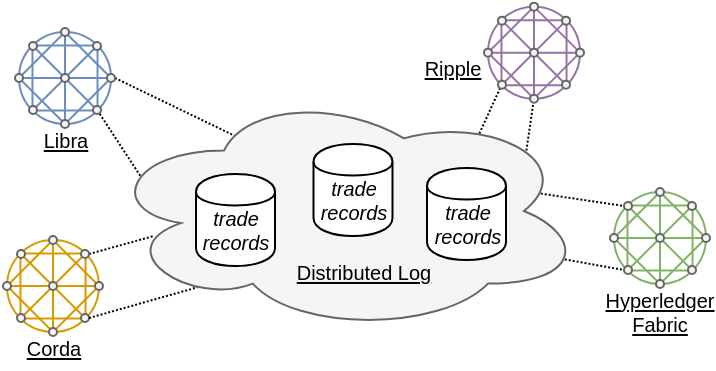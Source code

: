 <mxfile version="13.0.9" type="device"><diagram id="akWa7xAYY-gDuIiOzrP-" name="Page-1"><mxGraphModel dx="574" dy="328" grid="1" gridSize="10" guides="1" tooltips="1" connect="1" arrows="1" fold="1" page="0" pageScale="1" pageWidth="827" pageHeight="1169" math="0" shadow="0"><root><mxCell id="0"/><mxCell id="1" parent="0"/><mxCell id="2" value="" style="endArrow=none;dashed=1;html=1;dashPattern=1 1;strokeColor=#000000;strokeWidth=1;fontSize=10;exitX=0.96;exitY=0.7;exitDx=0;exitDy=0;entryX=0;entryY=0.5;entryDx=0;entryDy=0;exitPerimeter=0;" parent="1" source="ojfOM7kxDfYUV0vKrnOE-129" target="128" edge="1"><mxGeometry width="50" height="50" relative="1" as="geometry"><mxPoint x="406" y="402" as="sourcePoint"/><mxPoint x="452" y="401" as="targetPoint"/></mxGeometry></mxCell><mxCell id="3" value="" style="endArrow=none;dashed=1;html=1;dashPattern=1 1;strokeColor=#000000;strokeWidth=1;fontSize=10;exitX=0.91;exitY=0.428;exitDx=0;exitDy=0;entryX=0;entryY=0.5;entryDx=0;entryDy=0;exitPerimeter=0;" parent="1" source="ojfOM7kxDfYUV0vKrnOE-129" target="125" edge="1"><mxGeometry width="50" height="50" relative="1" as="geometry"><mxPoint x="391" y="367" as="sourcePoint"/><mxPoint x="452" y="351" as="targetPoint"/></mxGeometry></mxCell><mxCell id="4" value="" style="endArrow=none;dashed=1;html=1;dashPattern=1 1;strokeColor=#000000;strokeWidth=1;fontSize=10;exitX=0.88;exitY=0.25;exitDx=0;exitDy=0;entryX=0.5;entryY=1;entryDx=0;entryDy=0;exitPerimeter=0;" parent="1" source="ojfOM7kxDfYUV0vKrnOE-129" target="82" edge="1"><mxGeometry width="50" height="50" relative="1" as="geometry"><mxPoint x="402.828" y="345.502" as="sourcePoint"/><mxPoint x="425" y="332.33" as="targetPoint"/></mxGeometry></mxCell><mxCell id="5" value="" style="endArrow=none;dashed=1;html=1;dashPattern=1 1;strokeColor=#000000;strokeWidth=1;fontSize=10;entryX=0;entryY=1;entryDx=0;entryDy=0;exitX=0.782;exitY=0.18;exitDx=0;exitDy=0;exitPerimeter=0;" parent="1" source="ojfOM7kxDfYUV0vKrnOE-129" target="82" edge="1"><mxGeometry width="50" height="50" relative="1" as="geometry"><mxPoint x="365" y="329.33" as="sourcePoint"/><mxPoint x="379" y="288.33" as="targetPoint"/></mxGeometry></mxCell><mxCell id="6" value="" style="endArrow=none;dashed=1;html=1;dashPattern=1 1;strokeColor=#000000;strokeWidth=1;fontSize=10;exitX=1;exitY=0.5;exitDx=0;exitDy=0;entryX=0.273;entryY=0.19;entryDx=0;entryDy=0;entryPerimeter=0;" parent="1" source="73" target="ojfOM7kxDfYUV0vKrnOE-129" edge="1"><mxGeometry width="50" height="50" relative="1" as="geometry"><mxPoint x="184.5" y="315" as="sourcePoint"/><mxPoint x="226.672" y="328.172" as="targetPoint"/></mxGeometry></mxCell><mxCell id="7" value="" style="endArrow=none;dashed=1;html=1;dashPattern=1 1;strokeColor=#000000;strokeWidth=1;fontSize=10;exitX=1;exitY=1;exitDx=0;exitDy=0;entryX=0.079;entryY=0.365;entryDx=0;entryDy=0;entryPerimeter=0;" parent="1" source="58" target="ojfOM7kxDfYUV0vKrnOE-129" edge="1"><mxGeometry width="50" height="50" relative="1" as="geometry"><mxPoint x="184.5" y="315" as="sourcePoint"/><mxPoint x="211.672" y="363.172" as="targetPoint"/></mxGeometry></mxCell><mxCell id="8" value="" style="endArrow=none;dashed=1;html=1;dashPattern=1 1;strokeColor=#000000;strokeWidth=1;fontSize=10;entryX=0.096;entryY=0.669;entryDx=0;entryDy=0;exitX=1;exitY=0.5;exitDx=0;exitDy=0;entryPerimeter=0;" parent="1" source="54" edge="1"><mxGeometry width="50" height="50" relative="1" as="geometry"><mxPoint x="186.5" y="386" as="sourcePoint"/><mxPoint x="205.04" y="384.949" as="targetPoint"/></mxGeometry></mxCell><mxCell id="33" value="" style="ellipse;whiteSpace=wrap;html=1;aspect=fixed;strokeColor=#d79b00;strokeWidth=1;fillColor=none;" parent="1" vertex="1"><mxGeometry x="131.5" y="387" width="46" height="46" as="geometry"/></mxCell><mxCell id="34" value="" style="endArrow=none;html=1;entryX=0;entryY=0;entryDx=0;entryDy=0;exitX=0;exitY=1;exitDx=0;exitDy=0;strokeColor=#d79b00;strokeWidth=1;fillColor=#ffe6cc;" parent="1" source="33" target="33" edge="1"><mxGeometry width="50" height="50" relative="1" as="geometry"><mxPoint x="81.5" y="487" as="sourcePoint"/><mxPoint x="131.5" y="437" as="targetPoint"/></mxGeometry></mxCell><mxCell id="35" value="" style="endArrow=none;html=1;entryX=1;entryY=1;entryDx=0;entryDy=0;exitX=0;exitY=1;exitDx=0;exitDy=0;strokeColor=#d79b00;strokeWidth=1;fillColor=#ffe6cc;" parent="1" source="33" target="33" edge="1"><mxGeometry width="50" height="50" relative="1" as="geometry"><mxPoint x="101.5" y="587" as="sourcePoint"/><mxPoint x="151.5" y="537" as="targetPoint"/></mxGeometry></mxCell><mxCell id="36" value="" style="endArrow=none;html=1;entryX=0;entryY=0;entryDx=0;entryDy=0;exitX=1;exitY=0;exitDx=0;exitDy=0;strokeColor=#d79b00;strokeWidth=1;fillColor=#ffe6cc;" parent="1" source="33" target="33" edge="1"><mxGeometry width="50" height="50" relative="1" as="geometry"><mxPoint x="131.5" y="387" as="sourcePoint"/><mxPoint x="181.5" y="337" as="targetPoint"/></mxGeometry></mxCell><mxCell id="37" value="" style="endArrow=none;html=1;entryX=1;entryY=1;entryDx=0;entryDy=0;exitX=1;exitY=0;exitDx=0;exitDy=0;strokeColor=#d79b00;strokeWidth=1;fillColor=#ffe6cc;" parent="1" source="33" target="33" edge="1"><mxGeometry width="50" height="50" relative="1" as="geometry"><mxPoint x="278.069" y="420.431" as="sourcePoint"/><mxPoint x="164.931" y="420.431" as="targetPoint"/></mxGeometry></mxCell><mxCell id="38" value="" style="endArrow=none;html=1;strokeWidth=1;entryX=0;entryY=0;entryDx=0;entryDy=0;exitX=1;exitY=1;exitDx=0;exitDy=0;strokeColor=#d79b00;fillColor=#ffe6cc;" parent="1" source="33" target="33" edge="1"><mxGeometry width="50" height="50" relative="1" as="geometry"><mxPoint x="41.5" y="537" as="sourcePoint"/><mxPoint x="91.5" y="487" as="targetPoint"/></mxGeometry></mxCell><mxCell id="39" value="" style="endArrow=none;html=1;strokeWidth=1;exitX=0;exitY=1;exitDx=0;exitDy=0;entryX=1;entryY=0;entryDx=0;entryDy=0;strokeColor=#d79b00;fillColor=#ffe6cc;" parent="1" source="51" target="33" edge="1"><mxGeometry width="50" height="50" relative="1" as="geometry"><mxPoint x="101.5" y="547" as="sourcePoint"/><mxPoint x="371.5" y="437" as="targetPoint"/></mxGeometry></mxCell><mxCell id="40" value="" style="endArrow=none;html=1;strokeColor=#d79b00;strokeWidth=1;exitX=0.5;exitY=1;exitDx=0;exitDy=0;entryX=0;entryY=0.5;entryDx=0;entryDy=0;fillColor=#ffe6cc;" parent="1" source="33" target="33" edge="1"><mxGeometry width="50" height="50" relative="1" as="geometry"><mxPoint x="31.5" y="507" as="sourcePoint"/><mxPoint x="81.5" y="457" as="targetPoint"/></mxGeometry></mxCell><mxCell id="41" value="" style="endArrow=none;html=1;strokeColor=#d79b00;strokeWidth=1;exitX=0.5;exitY=1;exitDx=0;exitDy=0;entryX=1;entryY=0.5;entryDx=0;entryDy=0;fillColor=#ffe6cc;" parent="1" source="33" target="33" edge="1"><mxGeometry width="50" height="50" relative="1" as="geometry"><mxPoint x="271.5" y="587" as="sourcePoint"/><mxPoint x="321.5" y="537" as="targetPoint"/></mxGeometry></mxCell><mxCell id="42" value="" style="endArrow=none;html=1;strokeColor=#d79b00;strokeWidth=1;exitX=0.5;exitY=0;exitDx=0;exitDy=0;entryX=1;entryY=0.5;entryDx=0;entryDy=0;fillColor=#ffe6cc;" parent="1" source="33" target="33" edge="1"><mxGeometry width="50" height="50" relative="1" as="geometry"><mxPoint x="331.5" y="457" as="sourcePoint"/><mxPoint x="381.5" y="407" as="targetPoint"/></mxGeometry></mxCell><mxCell id="43" value="" style="endArrow=none;html=1;strokeColor=#d79b00;strokeWidth=1;entryX=0.5;entryY=0;entryDx=0;entryDy=0;exitX=0;exitY=0.5;exitDx=0;exitDy=0;fillColor=#ffe6cc;" parent="1" source="33" target="33" edge="1"><mxGeometry width="50" height="50" relative="1" as="geometry"><mxPoint x="161.5" y="377" as="sourcePoint"/><mxPoint x="391.5" y="447" as="targetPoint"/></mxGeometry></mxCell><mxCell id="44" value="" style="endArrow=none;html=1;strokeColor=#d79b00;strokeWidth=1;entryX=0.5;entryY=0;entryDx=0;entryDy=0;exitX=0.5;exitY=1;exitDx=0;exitDy=0;fillColor=#ffe6cc;" parent="1" source="33" target="33" edge="1"><mxGeometry width="50" height="50" relative="1" as="geometry"><mxPoint x="211.5" y="547" as="sourcePoint"/><mxPoint x="211.5" y="384" as="targetPoint"/></mxGeometry></mxCell><mxCell id="45" value="" style="endArrow=none;html=1;strokeColor=#d79b00;strokeWidth=1;exitX=0;exitY=0.5;exitDx=0;exitDy=0;entryX=1;entryY=0.5;entryDx=0;entryDy=0;fillColor=#ffe6cc;" parent="1" source="33" target="33" edge="1"><mxGeometry width="50" height="50" relative="1" as="geometry"><mxPoint x="131.5" y="437" as="sourcePoint"/><mxPoint x="185.5" y="437" as="targetPoint"/></mxGeometry></mxCell><mxCell id="46" value="" style="ellipse;whiteSpace=wrap;html=1;aspect=fixed;strokeColor=#666666;strokeWidth=1;fillColor=#f5f5f5;fontSize=10;fontColor=#333333;" parent="1" vertex="1"><mxGeometry x="129.5" y="408" width="4" height="4" as="geometry"/></mxCell><mxCell id="47" value="" style="ellipse;whiteSpace=wrap;html=1;aspect=fixed;strokeColor=#666666;strokeWidth=1;fillColor=#f5f5f5;fontSize=10;fontColor=#333333;" parent="1" vertex="1"><mxGeometry x="152.5" y="431" width="4" height="4" as="geometry"/></mxCell><mxCell id="48" value="" style="ellipse;whiteSpace=wrap;html=1;aspect=fixed;strokeColor=#666666;strokeWidth=1;fillColor=#f5f5f5;fontSize=10;fontColor=#333333;" parent="1" vertex="1"><mxGeometry x="175.5" y="408" width="4" height="4" as="geometry"/></mxCell><mxCell id="49" value="" style="ellipse;whiteSpace=wrap;html=1;aspect=fixed;strokeColor=#666666;strokeWidth=1;fillColor=#f5f5f5;fontSize=10;fontColor=#333333;" parent="1" vertex="1"><mxGeometry x="168.5" y="424" width="4" height="4" as="geometry"/></mxCell><mxCell id="50" value="" style="endArrow=none;html=1;strokeWidth=1;exitX=0;exitY=1;exitDx=0;exitDy=0;entryX=1;entryY=0;entryDx=0;entryDy=0;strokeColor=#d79b00;fillColor=#ffe6cc;" parent="1" source="33" target="51" edge="1"><mxGeometry width="50" height="50" relative="1" as="geometry"><mxPoint x="138.237" y="426.263" as="sourcePoint"/><mxPoint x="170.763" y="393.737" as="targetPoint"/></mxGeometry></mxCell><mxCell id="51" value="" style="ellipse;whiteSpace=wrap;html=1;aspect=fixed;strokeColor=#666666;strokeWidth=1;fillColor=#f5f5f5;fontSize=10;fontColor=#333333;" parent="1" vertex="1"><mxGeometry x="152.5" y="408" width="4" height="4" as="geometry"/></mxCell><mxCell id="52" value="" style="ellipse;whiteSpace=wrap;html=1;aspect=fixed;strokeColor=#666666;strokeWidth=1;fillColor=#f5f5f5;fontSize=10;fontColor=#333333;" parent="1" vertex="1"><mxGeometry x="136.5" y="392" width="4" height="4" as="geometry"/></mxCell><mxCell id="53" value="" style="ellipse;whiteSpace=wrap;html=1;aspect=fixed;strokeColor=#666666;strokeWidth=1;fillColor=#f5f5f5;fontSize=10;fontColor=#333333;" parent="1" vertex="1"><mxGeometry x="152.5" y="385" width="4" height="4" as="geometry"/></mxCell><mxCell id="54" value="" style="ellipse;whiteSpace=wrap;html=1;aspect=fixed;strokeColor=#666666;strokeWidth=1;fillColor=#f5f5f5;fontSize=10;fontColor=#333333;" parent="1" vertex="1"><mxGeometry x="168.5" y="392" width="4" height="4" as="geometry"/></mxCell><mxCell id="55" value="" style="ellipse;whiteSpace=wrap;html=1;aspect=fixed;strokeColor=#666666;strokeWidth=1;fillColor=#f5f5f5;fontSize=10;fontColor=#333333;" parent="1" vertex="1"><mxGeometry x="136.5" y="424" width="4" height="4" as="geometry"/></mxCell><mxCell id="56" value="" style="endArrow=none;dashed=1;html=1;strokeColor=#000000;strokeWidth=1;fontSize=10;exitX=1;exitY=0.5;exitDx=0;exitDy=0;entryX=0.195;entryY=0.815;entryDx=0;entryDy=0;dashPattern=1 1;entryPerimeter=0;" parent="1" source="49" target="ojfOM7kxDfYUV0vKrnOE-129" edge="1"><mxGeometry width="50" height="50" relative="1" as="geometry"><mxPoint x="184.5" y="467" as="sourcePoint"/><mxPoint x="225.5" y="423" as="targetPoint"/></mxGeometry></mxCell><mxCell id="57" value="Corda" style="text;html=1;strokeColor=none;fillColor=none;align=center;verticalAlign=middle;whiteSpace=wrap;rounded=0;fontSize=10;fontStyle=4" parent="1" vertex="1"><mxGeometry x="128.5" y="431" width="52" height="20" as="geometry"/></mxCell><mxCell id="58" value="" style="ellipse;whiteSpace=wrap;html=1;aspect=fixed;strokeColor=#6c8ebf;strokeWidth=1;fillColor=none;" parent="1" vertex="1"><mxGeometry x="137.5" y="283" width="46" height="46" as="geometry"/></mxCell><mxCell id="59" value="" style="endArrow=none;html=1;entryX=0;entryY=0;entryDx=0;entryDy=0;exitX=0;exitY=1;exitDx=0;exitDy=0;strokeColor=#6c8ebf;strokeWidth=1;fillColor=#dae8fc;" parent="1" source="58" target="58" edge="1"><mxGeometry width="50" height="50" relative="1" as="geometry"><mxPoint x="87.5" y="383" as="sourcePoint"/><mxPoint x="137.5" y="333" as="targetPoint"/></mxGeometry></mxCell><mxCell id="60" value="" style="endArrow=none;html=1;entryX=1;entryY=1;entryDx=0;entryDy=0;exitX=0;exitY=1;exitDx=0;exitDy=0;strokeColor=#6c8ebf;strokeWidth=1;fillColor=#dae8fc;" parent="1" source="58" target="58" edge="1"><mxGeometry width="50" height="50" relative="1" as="geometry"><mxPoint x="107.5" y="483" as="sourcePoint"/><mxPoint x="157.5" y="433" as="targetPoint"/></mxGeometry></mxCell><mxCell id="61" value="" style="endArrow=none;html=1;entryX=0;entryY=0;entryDx=0;entryDy=0;exitX=1;exitY=0;exitDx=0;exitDy=0;strokeColor=#6c8ebf;strokeWidth=1;fillColor=#dae8fc;" parent="1" source="58" target="58" edge="1"><mxGeometry width="50" height="50" relative="1" as="geometry"><mxPoint x="137.5" y="283" as="sourcePoint"/><mxPoint x="187.5" y="233" as="targetPoint"/></mxGeometry></mxCell><mxCell id="62" value="" style="endArrow=none;html=1;entryX=1;entryY=1;entryDx=0;entryDy=0;exitX=1;exitY=0;exitDx=0;exitDy=0;strokeColor=#6c8ebf;strokeWidth=1;fillColor=#dae8fc;" parent="1" source="58" target="58" edge="1"><mxGeometry width="50" height="50" relative="1" as="geometry"><mxPoint x="284.069" y="316.431" as="sourcePoint"/><mxPoint x="170.931" y="316.431" as="targetPoint"/></mxGeometry></mxCell><mxCell id="63" value="" style="endArrow=none;html=1;strokeWidth=1;entryX=0;entryY=0;entryDx=0;entryDy=0;exitX=1;exitY=1;exitDx=0;exitDy=0;strokeColor=#6c8ebf;fillColor=#dae8fc;" parent="1" source="58" target="58" edge="1"><mxGeometry width="50" height="50" relative="1" as="geometry"><mxPoint x="47.5" y="433" as="sourcePoint"/><mxPoint x="97.5" y="383" as="targetPoint"/></mxGeometry></mxCell><mxCell id="64" value="" style="endArrow=none;html=1;strokeWidth=1;exitX=0;exitY=1;exitDx=0;exitDy=0;entryX=1;entryY=0;entryDx=0;entryDy=0;strokeColor=#6c8ebf;fillColor=#dae8fc;" parent="1" source="76" target="58" edge="1"><mxGeometry width="50" height="50" relative="1" as="geometry"><mxPoint x="107.5" y="443" as="sourcePoint"/><mxPoint x="377.5" y="333" as="targetPoint"/></mxGeometry></mxCell><mxCell id="65" value="" style="endArrow=none;html=1;strokeColor=#6c8ebf;strokeWidth=1;exitX=0.5;exitY=1;exitDx=0;exitDy=0;entryX=0;entryY=0.5;entryDx=0;entryDy=0;fillColor=#dae8fc;" parent="1" source="58" target="58" edge="1"><mxGeometry width="50" height="50" relative="1" as="geometry"><mxPoint x="37.5" y="403" as="sourcePoint"/><mxPoint x="87.5" y="353" as="targetPoint"/></mxGeometry></mxCell><mxCell id="66" value="" style="endArrow=none;html=1;strokeColor=#6c8ebf;strokeWidth=1;exitX=0.5;exitY=1;exitDx=0;exitDy=0;entryX=1;entryY=0.5;entryDx=0;entryDy=0;fillColor=#dae8fc;" parent="1" source="58" target="58" edge="1"><mxGeometry width="50" height="50" relative="1" as="geometry"><mxPoint x="277.5" y="483" as="sourcePoint"/><mxPoint x="327.5" y="433" as="targetPoint"/></mxGeometry></mxCell><mxCell id="67" value="" style="endArrow=none;html=1;strokeColor=#6c8ebf;strokeWidth=1;exitX=0.5;exitY=0;exitDx=0;exitDy=0;entryX=1;entryY=0.5;entryDx=0;entryDy=0;fillColor=#dae8fc;" parent="1" source="58" target="58" edge="1"><mxGeometry width="50" height="50" relative="1" as="geometry"><mxPoint x="337.5" y="353" as="sourcePoint"/><mxPoint x="387.5" y="303" as="targetPoint"/></mxGeometry></mxCell><mxCell id="68" value="" style="endArrow=none;html=1;strokeColor=#6c8ebf;strokeWidth=1;entryX=0.5;entryY=0;entryDx=0;entryDy=0;exitX=0;exitY=0.5;exitDx=0;exitDy=0;fillColor=#dae8fc;" parent="1" source="58" target="58" edge="1"><mxGeometry width="50" height="50" relative="1" as="geometry"><mxPoint x="167.5" y="273" as="sourcePoint"/><mxPoint x="397.5" y="343" as="targetPoint"/></mxGeometry></mxCell><mxCell id="69" value="" style="endArrow=none;html=1;strokeColor=#6c8ebf;strokeWidth=1;entryX=0.5;entryY=0;entryDx=0;entryDy=0;exitX=0.5;exitY=1;exitDx=0;exitDy=0;fillColor=#dae8fc;" parent="1" source="58" target="58" edge="1"><mxGeometry width="50" height="50" relative="1" as="geometry"><mxPoint x="217.5" y="443" as="sourcePoint"/><mxPoint x="217.5" y="280" as="targetPoint"/></mxGeometry></mxCell><mxCell id="70" value="" style="endArrow=none;html=1;strokeColor=#6c8ebf;strokeWidth=1;exitX=0;exitY=0.5;exitDx=0;exitDy=0;entryX=1;entryY=0.5;entryDx=0;entryDy=0;fillColor=#dae8fc;" parent="1" source="58" target="58" edge="1"><mxGeometry width="50" height="50" relative="1" as="geometry"><mxPoint x="137.5" y="333" as="sourcePoint"/><mxPoint x="191.5" y="333" as="targetPoint"/></mxGeometry></mxCell><mxCell id="71" value="" style="ellipse;whiteSpace=wrap;html=1;aspect=fixed;strokeColor=#666666;strokeWidth=1;fillColor=#f5f5f5;fontSize=10;fontColor=#333333;" parent="1" vertex="1"><mxGeometry x="135.5" y="304" width="4" height="4" as="geometry"/></mxCell><mxCell id="72" value="" style="ellipse;whiteSpace=wrap;html=1;aspect=fixed;strokeColor=#666666;strokeWidth=1;fillColor=#f5f5f5;fontSize=10;fontColor=#333333;" parent="1" vertex="1"><mxGeometry x="158.5" y="327" width="4" height="4" as="geometry"/></mxCell><mxCell id="73" value="" style="ellipse;whiteSpace=wrap;html=1;aspect=fixed;strokeColor=#666666;strokeWidth=1;fillColor=#f5f5f5;fontSize=10;fontColor=#333333;" parent="1" vertex="1"><mxGeometry x="181.5" y="304" width="4" height="4" as="geometry"/></mxCell><mxCell id="74" value="" style="ellipse;whiteSpace=wrap;html=1;aspect=fixed;strokeColor=#666666;strokeWidth=1;fillColor=#f5f5f5;fontSize=10;fontColor=#333333;" parent="1" vertex="1"><mxGeometry x="174.5" y="320" width="4" height="4" as="geometry"/></mxCell><mxCell id="75" value="" style="endArrow=none;html=1;strokeWidth=1;exitX=0;exitY=1;exitDx=0;exitDy=0;entryX=1;entryY=0;entryDx=0;entryDy=0;strokeColor=#6c8ebf;fillColor=#dae8fc;" parent="1" source="58" target="76" edge="1"><mxGeometry width="50" height="50" relative="1" as="geometry"><mxPoint x="144.237" y="322.263" as="sourcePoint"/><mxPoint x="176.763" y="289.737" as="targetPoint"/></mxGeometry></mxCell><mxCell id="76" value="" style="ellipse;whiteSpace=wrap;html=1;aspect=fixed;strokeColor=#666666;strokeWidth=1;fillColor=#f5f5f5;fontSize=10;fontColor=#333333;" parent="1" vertex="1"><mxGeometry x="158.5" y="304" width="4" height="4" as="geometry"/></mxCell><mxCell id="77" value="" style="ellipse;whiteSpace=wrap;html=1;aspect=fixed;strokeColor=#666666;strokeWidth=1;fillColor=#f5f5f5;fontSize=10;fontColor=#333333;" parent="1" vertex="1"><mxGeometry x="142.5" y="288" width="4" height="4" as="geometry"/></mxCell><mxCell id="78" value="" style="ellipse;whiteSpace=wrap;html=1;aspect=fixed;strokeColor=#666666;strokeWidth=1;fillColor=#f5f5f5;fontSize=10;fontColor=#333333;" parent="1" vertex="1"><mxGeometry x="158.5" y="281" width="4" height="4" as="geometry"/></mxCell><mxCell id="79" value="" style="ellipse;whiteSpace=wrap;html=1;aspect=fixed;strokeColor=#666666;strokeWidth=1;fillColor=#f5f5f5;fontSize=10;fontColor=#333333;" parent="1" vertex="1"><mxGeometry x="174.5" y="288" width="4" height="4" as="geometry"/></mxCell><mxCell id="80" value="" style="ellipse;whiteSpace=wrap;html=1;aspect=fixed;strokeColor=#666666;strokeWidth=1;fillColor=#f5f5f5;fontSize=10;fontColor=#333333;" parent="1" vertex="1"><mxGeometry x="142.5" y="320" width="4" height="4" as="geometry"/></mxCell><mxCell id="81" value="Libra" style="text;html=1;strokeColor=none;fillColor=none;align=center;verticalAlign=middle;whiteSpace=wrap;rounded=0;fontSize=10;fontStyle=4" parent="1" vertex="1"><mxGeometry x="134.5" y="327" width="52" height="20" as="geometry"/></mxCell><mxCell id="82" value="" style="ellipse;whiteSpace=wrap;html=1;aspect=fixed;strokeColor=#9673a6;strokeWidth=1;fillColor=none;" parent="1" vertex="1"><mxGeometry x="372" y="270.33" width="46" height="46" as="geometry"/></mxCell><mxCell id="83" value="" style="endArrow=none;html=1;entryX=0;entryY=0;entryDx=0;entryDy=0;exitX=0;exitY=1;exitDx=0;exitDy=0;strokeColor=#9673a6;strokeWidth=1;fillColor=#e1d5e7;" parent="1" source="82" target="82" edge="1"><mxGeometry width="50" height="50" relative="1" as="geometry"><mxPoint x="322" y="370.33" as="sourcePoint"/><mxPoint x="372" y="320.33" as="targetPoint"/></mxGeometry></mxCell><mxCell id="84" value="" style="endArrow=none;html=1;entryX=1;entryY=1;entryDx=0;entryDy=0;exitX=0;exitY=1;exitDx=0;exitDy=0;strokeColor=#9673a6;strokeWidth=1;fillColor=#e1d5e7;" parent="1" source="82" target="82" edge="1"><mxGeometry width="50" height="50" relative="1" as="geometry"><mxPoint x="342" y="470.33" as="sourcePoint"/><mxPoint x="392" y="420.33" as="targetPoint"/></mxGeometry></mxCell><mxCell id="85" value="" style="endArrow=none;html=1;entryX=0;entryY=0;entryDx=0;entryDy=0;exitX=1;exitY=0;exitDx=0;exitDy=0;strokeColor=#9673a6;strokeWidth=1;fillColor=#e1d5e7;" parent="1" source="82" target="82" edge="1"><mxGeometry width="50" height="50" relative="1" as="geometry"><mxPoint x="372" y="270.33" as="sourcePoint"/><mxPoint x="422" y="220.33" as="targetPoint"/></mxGeometry></mxCell><mxCell id="86" value="" style="endArrow=none;html=1;entryX=1;entryY=1;entryDx=0;entryDy=0;exitX=1;exitY=0;exitDx=0;exitDy=0;strokeColor=#9673a6;strokeWidth=1;fillColor=#e1d5e7;" parent="1" source="82" target="82" edge="1"><mxGeometry width="50" height="50" relative="1" as="geometry"><mxPoint x="518.569" y="303.761" as="sourcePoint"/><mxPoint x="405.431" y="303.761" as="targetPoint"/></mxGeometry></mxCell><mxCell id="87" value="" style="endArrow=none;html=1;strokeWidth=1;entryX=0;entryY=0;entryDx=0;entryDy=0;exitX=1;exitY=1;exitDx=0;exitDy=0;strokeColor=#9673a6;fillColor=#e1d5e7;" parent="1" source="82" target="82" edge="1"><mxGeometry width="50" height="50" relative="1" as="geometry"><mxPoint x="282" y="420.33" as="sourcePoint"/><mxPoint x="332" y="370.33" as="targetPoint"/></mxGeometry></mxCell><mxCell id="88" value="" style="endArrow=none;html=1;strokeWidth=1;exitX=0;exitY=1;exitDx=0;exitDy=0;entryX=1;entryY=0;entryDx=0;entryDy=0;strokeColor=#9673a6;fillColor=#e1d5e7;" parent="1" source="100" target="82" edge="1"><mxGeometry width="50" height="50" relative="1" as="geometry"><mxPoint x="342" y="430.33" as="sourcePoint"/><mxPoint x="612" y="320.33" as="targetPoint"/></mxGeometry></mxCell><mxCell id="89" value="" style="endArrow=none;html=1;strokeColor=#9673a6;strokeWidth=1;exitX=0.5;exitY=1;exitDx=0;exitDy=0;entryX=0;entryY=0.5;entryDx=0;entryDy=0;fillColor=#e1d5e7;" parent="1" source="82" target="82" edge="1"><mxGeometry width="50" height="50" relative="1" as="geometry"><mxPoint x="272" y="390.33" as="sourcePoint"/><mxPoint x="322" y="340.33" as="targetPoint"/></mxGeometry></mxCell><mxCell id="90" value="" style="endArrow=none;html=1;strokeColor=#9673a6;strokeWidth=1;exitX=0.5;exitY=1;exitDx=0;exitDy=0;entryX=1;entryY=0.5;entryDx=0;entryDy=0;fillColor=#e1d5e7;" parent="1" source="82" target="82" edge="1"><mxGeometry width="50" height="50" relative="1" as="geometry"><mxPoint x="512" y="470.33" as="sourcePoint"/><mxPoint x="562" y="420.33" as="targetPoint"/></mxGeometry></mxCell><mxCell id="91" value="" style="endArrow=none;html=1;strokeColor=#9673a6;strokeWidth=1;exitX=0.5;exitY=0;exitDx=0;exitDy=0;entryX=1;entryY=0.5;entryDx=0;entryDy=0;fillColor=#e1d5e7;" parent="1" source="82" target="82" edge="1"><mxGeometry width="50" height="50" relative="1" as="geometry"><mxPoint x="572" y="340.33" as="sourcePoint"/><mxPoint x="622" y="290.33" as="targetPoint"/></mxGeometry></mxCell><mxCell id="92" value="" style="endArrow=none;html=1;strokeColor=#9673a6;strokeWidth=1;entryX=0.5;entryY=0;entryDx=0;entryDy=0;exitX=0;exitY=0.5;exitDx=0;exitDy=0;fillColor=#e1d5e7;" parent="1" source="82" target="82" edge="1"><mxGeometry width="50" height="50" relative="1" as="geometry"><mxPoint x="402" y="260.33" as="sourcePoint"/><mxPoint x="632" y="330.33" as="targetPoint"/></mxGeometry></mxCell><mxCell id="93" value="" style="endArrow=none;html=1;strokeColor=#9673a6;strokeWidth=1;entryX=0.5;entryY=0;entryDx=0;entryDy=0;exitX=0.5;exitY=1;exitDx=0;exitDy=0;fillColor=#e1d5e7;" parent="1" source="82" target="82" edge="1"><mxGeometry width="50" height="50" relative="1" as="geometry"><mxPoint x="452" y="430.33" as="sourcePoint"/><mxPoint x="452" y="267.33" as="targetPoint"/></mxGeometry></mxCell><mxCell id="94" value="" style="endArrow=none;html=1;strokeColor=#9673a6;strokeWidth=1;exitX=0;exitY=0.5;exitDx=0;exitDy=0;entryX=1;entryY=0.5;entryDx=0;entryDy=0;fillColor=#e1d5e7;" parent="1" source="82" target="82" edge="1"><mxGeometry width="50" height="50" relative="1" as="geometry"><mxPoint x="372" y="320.33" as="sourcePoint"/><mxPoint x="426.0" y="320.33" as="targetPoint"/></mxGeometry></mxCell><mxCell id="95" value="" style="ellipse;whiteSpace=wrap;html=1;aspect=fixed;strokeColor=#666666;strokeWidth=1;fillColor=#f5f5f5;fontSize=10;fontColor=#333333;" parent="1" vertex="1"><mxGeometry x="370" y="291.33" width="4" height="4" as="geometry"/></mxCell><mxCell id="96" value="" style="ellipse;whiteSpace=wrap;html=1;aspect=fixed;strokeColor=#666666;strokeWidth=1;fillColor=#f5f5f5;fontSize=10;fontColor=#333333;" parent="1" vertex="1"><mxGeometry x="393" y="314.33" width="4" height="4" as="geometry"/></mxCell><mxCell id="97" value="" style="ellipse;whiteSpace=wrap;html=1;aspect=fixed;strokeColor=#666666;strokeWidth=1;fillColor=#f5f5f5;fontSize=10;fontColor=#333333;" parent="1" vertex="1"><mxGeometry x="416" y="291.33" width="4" height="4" as="geometry"/></mxCell><mxCell id="98" value="" style="ellipse;whiteSpace=wrap;html=1;aspect=fixed;strokeColor=#666666;strokeWidth=1;fillColor=#f5f5f5;fontSize=10;fontColor=#333333;" parent="1" vertex="1"><mxGeometry x="409" y="307.33" width="4" height="4" as="geometry"/></mxCell><mxCell id="99" value="" style="endArrow=none;html=1;strokeWidth=1;exitX=0;exitY=1;exitDx=0;exitDy=0;entryX=1;entryY=0;entryDx=0;entryDy=0;strokeColor=#9673a6;fillColor=#e1d5e7;" parent="1" source="82" target="100" edge="1"><mxGeometry width="50" height="50" relative="1" as="geometry"><mxPoint x="378.737" y="309.593" as="sourcePoint"/><mxPoint x="411.263" y="277.067" as="targetPoint"/></mxGeometry></mxCell><mxCell id="100" value="" style="ellipse;whiteSpace=wrap;html=1;aspect=fixed;strokeColor=#666666;strokeWidth=1;fillColor=#f5f5f5;fontSize=10;fontColor=#333333;" parent="1" vertex="1"><mxGeometry x="393" y="291.33" width="4" height="4" as="geometry"/></mxCell><mxCell id="101" value="" style="ellipse;whiteSpace=wrap;html=1;aspect=fixed;strokeColor=#666666;strokeWidth=1;fillColor=#f5f5f5;fontSize=10;fontColor=#333333;" parent="1" vertex="1"><mxGeometry x="377" y="275.33" width="4" height="4" as="geometry"/></mxCell><mxCell id="102" value="" style="ellipse;whiteSpace=wrap;html=1;aspect=fixed;strokeColor=#666666;strokeWidth=1;fillColor=#f5f5f5;fontSize=10;fontColor=#333333;" parent="1" vertex="1"><mxGeometry x="393" y="268.33" width="4" height="4" as="geometry"/></mxCell><mxCell id="103" value="" style="ellipse;whiteSpace=wrap;html=1;aspect=fixed;strokeColor=#666666;strokeWidth=1;fillColor=#f5f5f5;fontSize=10;fontColor=#333333;" parent="1" vertex="1"><mxGeometry x="409" y="275.33" width="4" height="4" as="geometry"/></mxCell><mxCell id="104" value="" style="ellipse;whiteSpace=wrap;html=1;aspect=fixed;strokeColor=#666666;strokeWidth=1;fillColor=#f5f5f5;fontSize=10;fontColor=#333333;" parent="1" vertex="1"><mxGeometry x="377" y="307.33" width="4" height="4" as="geometry"/></mxCell><mxCell id="105" value="Ripple" style="text;html=1;strokeColor=none;fillColor=none;align=center;verticalAlign=middle;whiteSpace=wrap;rounded=0;fontSize=10;fontStyle=4" parent="1" vertex="1"><mxGeometry x="337" y="294.33" width="35" height="13" as="geometry"/></mxCell><mxCell id="106" value="" style="ellipse;whiteSpace=wrap;html=1;aspect=fixed;strokeColor=#82b366;strokeWidth=1;fillColor=none;" parent="1" vertex="1"><mxGeometry x="435" y="363" width="46" height="46" as="geometry"/></mxCell><mxCell id="107" value="" style="endArrow=none;html=1;entryX=0;entryY=0;entryDx=0;entryDy=0;exitX=0;exitY=1;exitDx=0;exitDy=0;strokeColor=#82b366;strokeWidth=1;fillColor=#d5e8d4;" parent="1" source="106" target="106" edge="1"><mxGeometry width="50" height="50" relative="1" as="geometry"><mxPoint x="385" y="463" as="sourcePoint"/><mxPoint x="435" y="413" as="targetPoint"/></mxGeometry></mxCell><mxCell id="108" value="" style="endArrow=none;html=1;entryX=1;entryY=1;entryDx=0;entryDy=0;exitX=0;exitY=1;exitDx=0;exitDy=0;strokeColor=#82b366;strokeWidth=1;fillColor=#d5e8d4;" parent="1" source="106" target="106" edge="1"><mxGeometry width="50" height="50" relative="1" as="geometry"><mxPoint x="405" y="563" as="sourcePoint"/><mxPoint x="455" y="513" as="targetPoint"/></mxGeometry></mxCell><mxCell id="109" value="" style="endArrow=none;html=1;entryX=0;entryY=0;entryDx=0;entryDy=0;exitX=1;exitY=0;exitDx=0;exitDy=0;strokeColor=#82b366;strokeWidth=1;fillColor=#d5e8d4;" parent="1" source="106" target="106" edge="1"><mxGeometry width="50" height="50" relative="1" as="geometry"><mxPoint x="435" y="363" as="sourcePoint"/><mxPoint x="485" y="313" as="targetPoint"/></mxGeometry></mxCell><mxCell id="110" value="" style="endArrow=none;html=1;entryX=1;entryY=1;entryDx=0;entryDy=0;exitX=1;exitY=0;exitDx=0;exitDy=0;strokeColor=#82b366;strokeWidth=1;fillColor=#d5e8d4;" parent="1" source="106" target="106" edge="1"><mxGeometry width="50" height="50" relative="1" as="geometry"><mxPoint x="581.569" y="396.431" as="sourcePoint"/><mxPoint x="468.431" y="396.431" as="targetPoint"/></mxGeometry></mxCell><mxCell id="111" value="" style="endArrow=none;html=1;strokeWidth=1;entryX=0;entryY=0;entryDx=0;entryDy=0;exitX=1;exitY=1;exitDx=0;exitDy=0;strokeColor=#82b366;fillColor=#d5e8d4;" parent="1" source="106" target="106" edge="1"><mxGeometry width="50" height="50" relative="1" as="geometry"><mxPoint x="345" y="513" as="sourcePoint"/><mxPoint x="395" y="463" as="targetPoint"/></mxGeometry></mxCell><mxCell id="112" value="" style="endArrow=none;html=1;strokeWidth=1;exitX=0;exitY=1;exitDx=0;exitDy=0;entryX=1;entryY=0;entryDx=0;entryDy=0;strokeColor=#82b366;fillColor=#d5e8d4;" parent="1" source="124" target="106" edge="1"><mxGeometry width="50" height="50" relative="1" as="geometry"><mxPoint x="405" y="523" as="sourcePoint"/><mxPoint x="675" y="413" as="targetPoint"/></mxGeometry></mxCell><mxCell id="113" value="" style="endArrow=none;html=1;strokeColor=#82b366;strokeWidth=1;exitX=0.5;exitY=1;exitDx=0;exitDy=0;entryX=0;entryY=0.5;entryDx=0;entryDy=0;fillColor=#d5e8d4;" parent="1" source="106" target="106" edge="1"><mxGeometry width="50" height="50" relative="1" as="geometry"><mxPoint x="335" y="483" as="sourcePoint"/><mxPoint x="385" y="433" as="targetPoint"/></mxGeometry></mxCell><mxCell id="114" value="" style="endArrow=none;html=1;strokeColor=#82b366;strokeWidth=1;exitX=0.5;exitY=1;exitDx=0;exitDy=0;entryX=1;entryY=0.5;entryDx=0;entryDy=0;fillColor=#d5e8d4;" parent="1" source="106" target="106" edge="1"><mxGeometry width="50" height="50" relative="1" as="geometry"><mxPoint x="575" y="563" as="sourcePoint"/><mxPoint x="625" y="513" as="targetPoint"/></mxGeometry></mxCell><mxCell id="115" value="" style="endArrow=none;html=1;strokeColor=#82b366;strokeWidth=1;exitX=0.5;exitY=0;exitDx=0;exitDy=0;entryX=1;entryY=0.5;entryDx=0;entryDy=0;fillColor=#d5e8d4;" parent="1" source="106" target="106" edge="1"><mxGeometry width="50" height="50" relative="1" as="geometry"><mxPoint x="635" y="433" as="sourcePoint"/><mxPoint x="685" y="383" as="targetPoint"/></mxGeometry></mxCell><mxCell id="116" value="" style="endArrow=none;html=1;strokeColor=#82b366;strokeWidth=1;entryX=0.5;entryY=0;entryDx=0;entryDy=0;exitX=0;exitY=0.5;exitDx=0;exitDy=0;fillColor=#d5e8d4;" parent="1" source="106" target="106" edge="1"><mxGeometry width="50" height="50" relative="1" as="geometry"><mxPoint x="465" y="353" as="sourcePoint"/><mxPoint x="695" y="423" as="targetPoint"/></mxGeometry></mxCell><mxCell id="117" value="" style="endArrow=none;html=1;strokeColor=#82b366;strokeWidth=1;entryX=0.5;entryY=0;entryDx=0;entryDy=0;exitX=0.5;exitY=1;exitDx=0;exitDy=0;fillColor=#d5e8d4;" parent="1" source="106" target="106" edge="1"><mxGeometry width="50" height="50" relative="1" as="geometry"><mxPoint x="515" y="523" as="sourcePoint"/><mxPoint x="515" y="360" as="targetPoint"/></mxGeometry></mxCell><mxCell id="118" value="" style="endArrow=none;html=1;strokeColor=#82b366;strokeWidth=1;exitX=0;exitY=0.5;exitDx=0;exitDy=0;entryX=1;entryY=0.5;entryDx=0;entryDy=0;fillColor=#d5e8d4;" parent="1" source="106" target="106" edge="1"><mxGeometry width="50" height="50" relative="1" as="geometry"><mxPoint x="435" y="413" as="sourcePoint"/><mxPoint x="489.0" y="413" as="targetPoint"/></mxGeometry></mxCell><mxCell id="119" value="" style="ellipse;whiteSpace=wrap;html=1;aspect=fixed;strokeColor=#666666;strokeWidth=1;fillColor=#f5f5f5;fontSize=10;fontColor=#333333;" parent="1" vertex="1"><mxGeometry x="433" y="384" width="4" height="4" as="geometry"/></mxCell><mxCell id="120" value="" style="ellipse;whiteSpace=wrap;html=1;aspect=fixed;strokeColor=#666666;strokeWidth=1;fillColor=#f5f5f5;fontSize=10;fontColor=#333333;" parent="1" vertex="1"><mxGeometry x="456" y="407" width="4" height="4" as="geometry"/></mxCell><mxCell id="121" value="" style="ellipse;whiteSpace=wrap;html=1;aspect=fixed;strokeColor=#666666;strokeWidth=1;fillColor=#f5f5f5;fontSize=10;fontColor=#333333;" parent="1" vertex="1"><mxGeometry x="479" y="384" width="4" height="4" as="geometry"/></mxCell><mxCell id="122" value="" style="ellipse;whiteSpace=wrap;html=1;aspect=fixed;strokeColor=#666666;strokeWidth=1;fillColor=#f5f5f5;fontSize=10;fontColor=#333333;" parent="1" vertex="1"><mxGeometry x="472" y="400" width="4" height="4" as="geometry"/></mxCell><mxCell id="123" value="" style="endArrow=none;html=1;strokeWidth=1;exitX=0;exitY=1;exitDx=0;exitDy=0;entryX=1;entryY=0;entryDx=0;entryDy=0;strokeColor=#82b366;fillColor=#d5e8d4;" parent="1" source="106" target="124" edge="1"><mxGeometry width="50" height="50" relative="1" as="geometry"><mxPoint x="441.737" y="402.263" as="sourcePoint"/><mxPoint x="474.263" y="369.737" as="targetPoint"/></mxGeometry></mxCell><mxCell id="124" value="" style="ellipse;whiteSpace=wrap;html=1;aspect=fixed;strokeColor=#666666;strokeWidth=1;fillColor=#f5f5f5;fontSize=10;fontColor=#333333;" parent="1" vertex="1"><mxGeometry x="456" y="384" width="4" height="4" as="geometry"/></mxCell><mxCell id="125" value="" style="ellipse;whiteSpace=wrap;html=1;aspect=fixed;strokeColor=#666666;strokeWidth=1;fillColor=#f5f5f5;fontSize=10;fontColor=#333333;" parent="1" vertex="1"><mxGeometry x="440" y="368" width="4" height="4" as="geometry"/></mxCell><mxCell id="126" value="" style="ellipse;whiteSpace=wrap;html=1;aspect=fixed;strokeColor=#666666;strokeWidth=1;fillColor=#f5f5f5;fontSize=10;fontColor=#333333;" parent="1" vertex="1"><mxGeometry x="456" y="361" width="4" height="4" as="geometry"/></mxCell><mxCell id="127" value="" style="ellipse;whiteSpace=wrap;html=1;aspect=fixed;strokeColor=#666666;strokeWidth=1;fillColor=#f5f5f5;fontSize=10;fontColor=#333333;" parent="1" vertex="1"><mxGeometry x="472" y="368" width="4" height="4" as="geometry"/></mxCell><mxCell id="128" value="" style="ellipse;whiteSpace=wrap;html=1;aspect=fixed;strokeColor=#666666;strokeWidth=1;fillColor=#f5f5f5;fontSize=10;fontColor=#333333;" parent="1" vertex="1"><mxGeometry x="440" y="400" width="4" height="4" as="geometry"/></mxCell><mxCell id="129" value="Hyperledger&lt;br&gt;Fabric" style="text;html=1;strokeColor=none;fillColor=none;align=center;verticalAlign=middle;whiteSpace=wrap;rounded=0;fontSize=10;fontStyle=4" parent="1" vertex="1"><mxGeometry x="432" y="406" width="52" height="34" as="geometry"/></mxCell><mxCell id="ojfOM7kxDfYUV0vKrnOE-129" value="" style="ellipse;shape=cloud;whiteSpace=wrap;html=1;fillColor=#f5f5f5;strokeColor=#666666;fontColor=#333333;" parent="1" vertex="1"><mxGeometry x="180" y="312" width="240" height="121" as="geometry"/></mxCell><mxCell id="ojfOM7kxDfYUV0vKrnOE-130" value="trade&lt;br style=&quot;font-size: 10px;&quot;&gt;records" style="shape=cylinder;whiteSpace=wrap;html=1;boundedLbl=1;backgroundOutline=1;fontSize=10;spacingTop=-4;fontStyle=2" parent="1" vertex="1"><mxGeometry x="226" y="354" width="39.5" height="46" as="geometry"/></mxCell><mxCell id="ojfOM7kxDfYUV0vKrnOE-133" value="trade&lt;br style=&quot;font-size: 10px;&quot;&gt;records" style="shape=cylinder;whiteSpace=wrap;html=1;boundedLbl=1;backgroundOutline=1;fontSize=10;spacingTop=-4;fontStyle=2" parent="1" vertex="1"><mxGeometry x="341.5" y="351" width="39.5" height="46" as="geometry"/></mxCell><mxCell id="ojfOM7kxDfYUV0vKrnOE-134" value="Distributed Log" style="text;html=1;strokeColor=none;fillColor=none;align=center;verticalAlign=middle;whiteSpace=wrap;rounded=0;fontSize=10;fontStyle=4" parent="1" vertex="1"><mxGeometry x="254.5" y="393" width="110" height="20" as="geometry"/></mxCell><mxCell id="UOyYmLJvFjBGIVe8EEkS-129" value="trade&lt;br style=&quot;font-size: 10px;&quot;&gt;records" style="shape=cylinder;whiteSpace=wrap;html=1;boundedLbl=1;backgroundOutline=1;fontSize=10;spacingTop=-4;fontStyle=2" vertex="1" parent="1"><mxGeometry x="284.75" y="339" width="39.5" height="46" as="geometry"/></mxCell></root></mxGraphModel></diagram></mxfile>